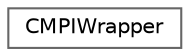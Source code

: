 digraph "Graphical Class Hierarchy"
{
 // LATEX_PDF_SIZE
  bgcolor="transparent";
  edge [fontname=Helvetica,fontsize=10,labelfontname=Helvetica,labelfontsize=10];
  node [fontname=Helvetica,fontsize=10,shape=box,height=0.2,width=0.4];
  rankdir="LR";
  Node0 [id="Node000000",label="CMPIWrapper",height=0.2,width=0.4,color="grey40", fillcolor="white", style="filled",URL="$classCMPIWrapper.html",tooltip="Version for when there is no MPI."];
}
